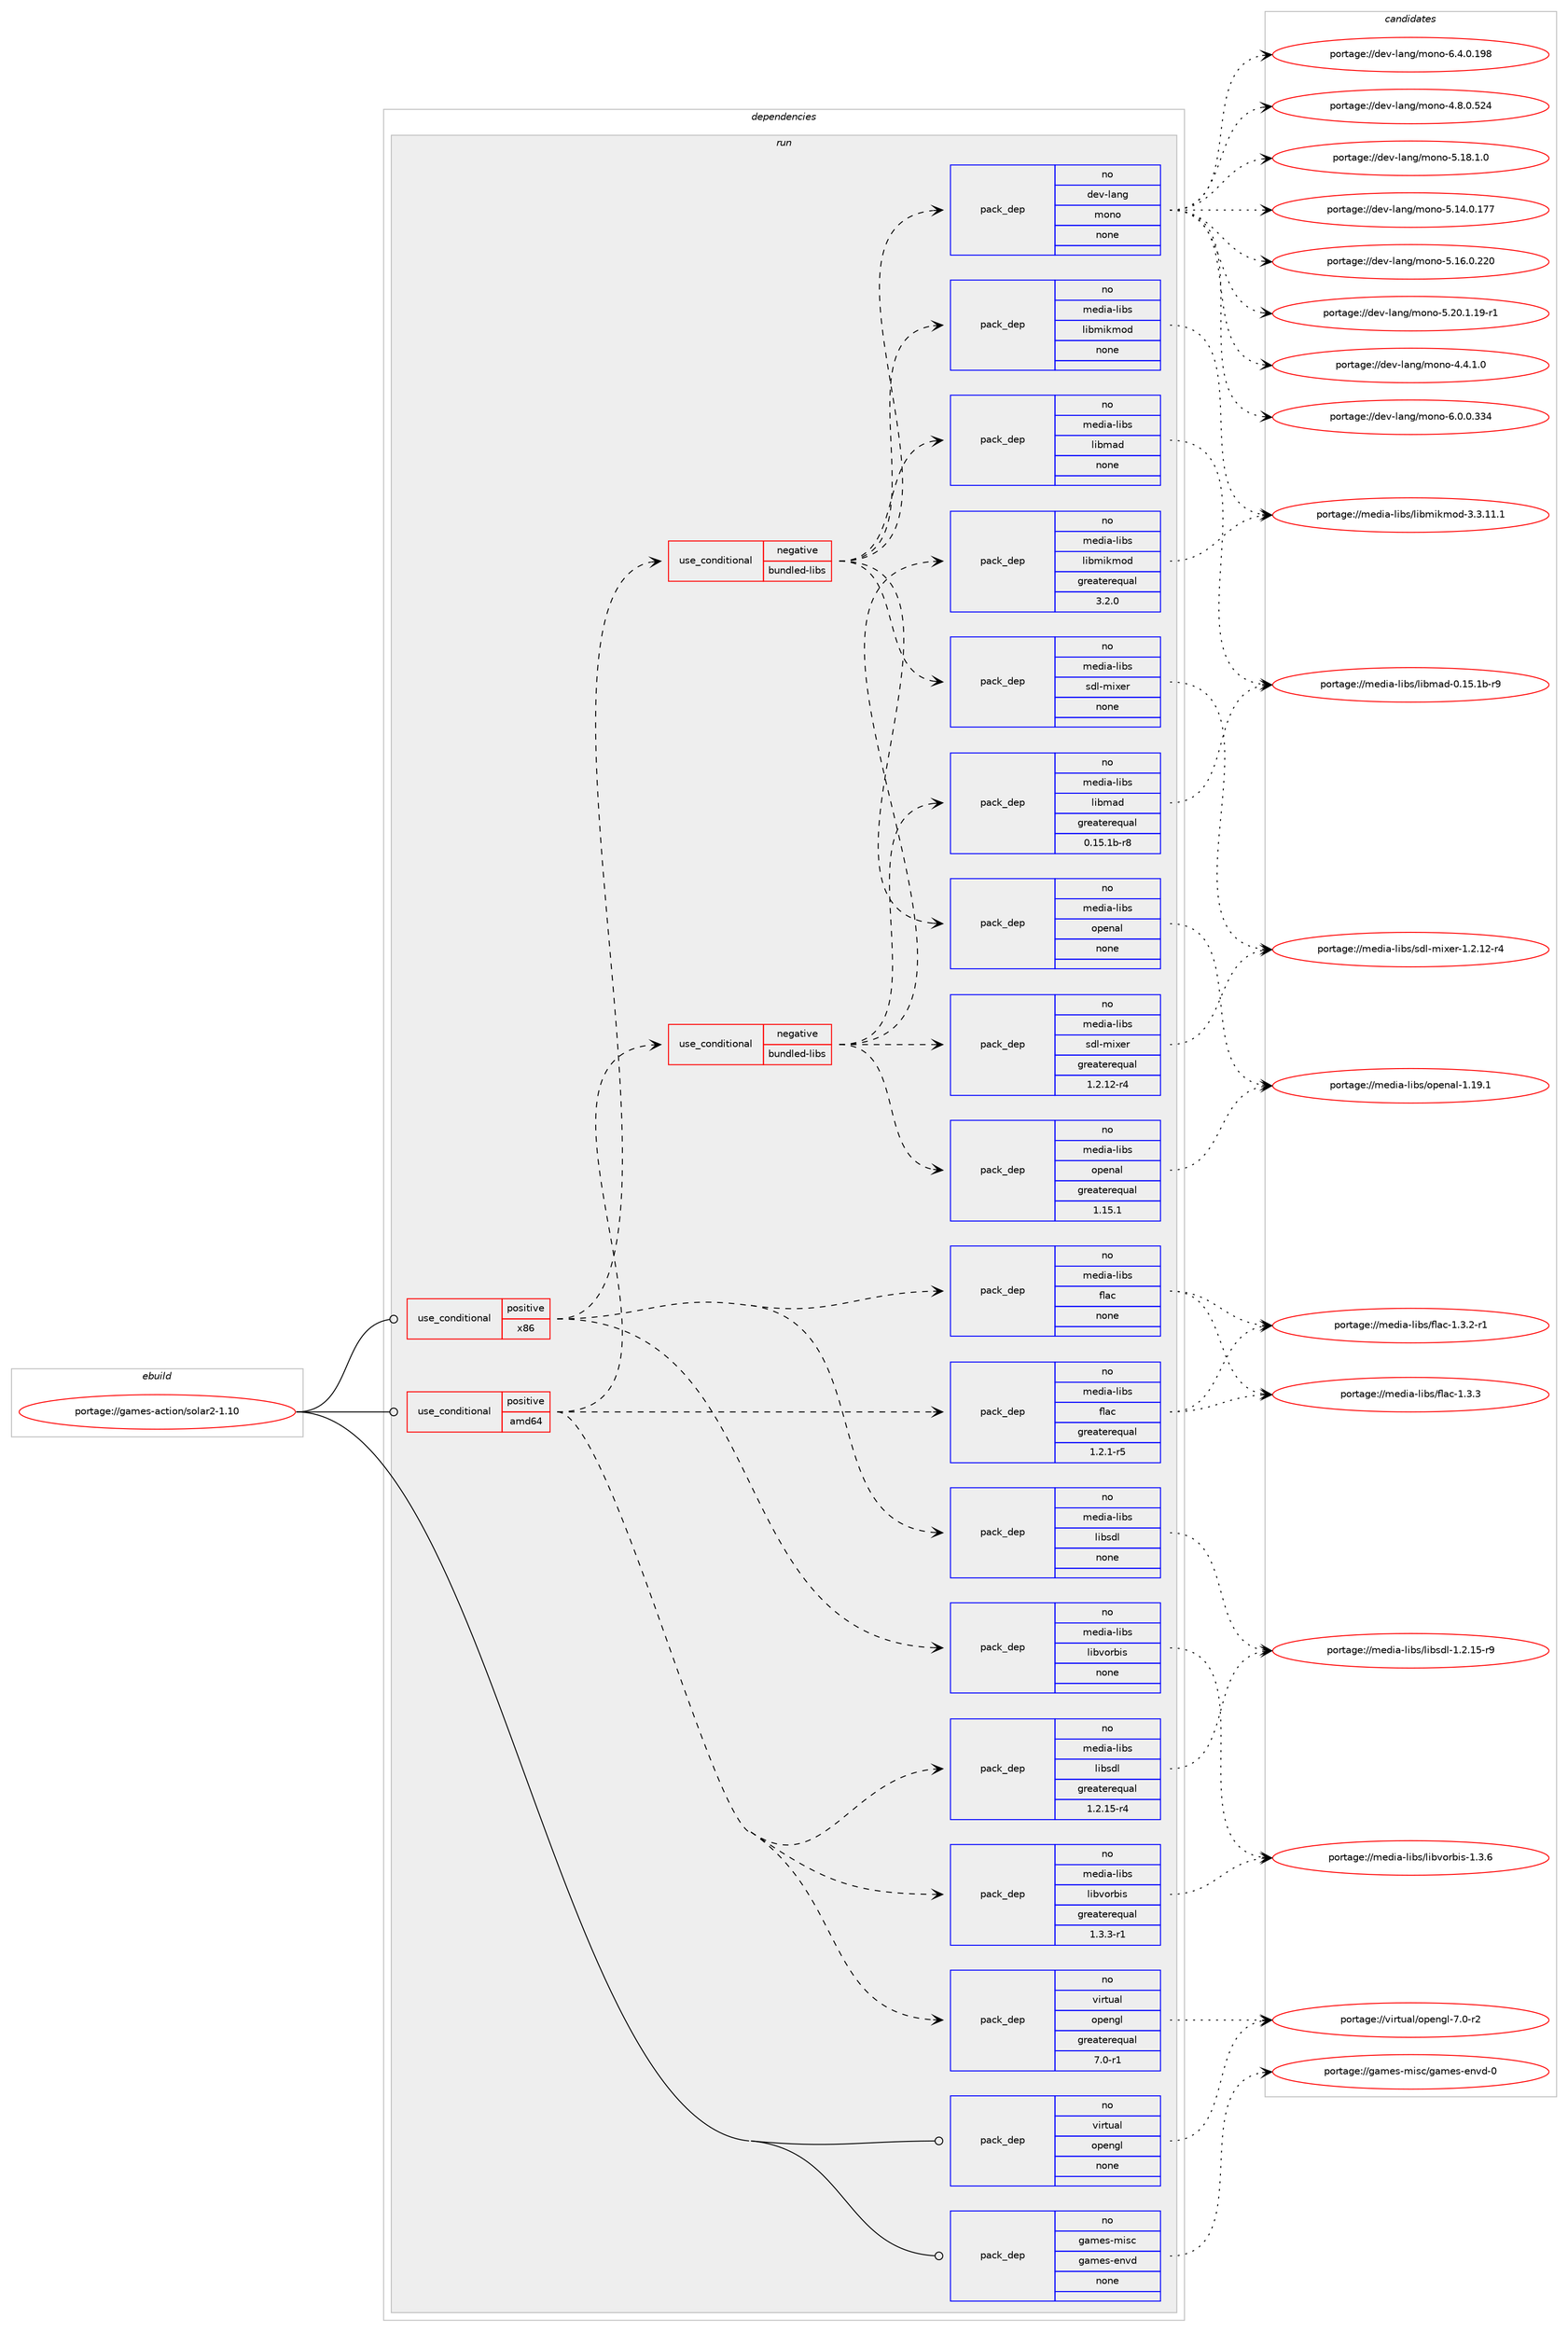 digraph prolog {

# *************
# Graph options
# *************

newrank=true;
concentrate=true;
compound=true;
graph [rankdir=LR,fontname=Helvetica,fontsize=10,ranksep=1.5];#, ranksep=2.5, nodesep=0.2];
edge  [arrowhead=vee];
node  [fontname=Helvetica,fontsize=10];

# **********
# The ebuild
# **********

subgraph cluster_leftcol {
color=gray;
rank=same;
label=<<i>ebuild</i>>;
id [label="portage://games-action/solar2-1.10", color=red, width=4, href="../games-action/solar2-1.10.svg"];
}

# ****************
# The dependencies
# ****************

subgraph cluster_midcol {
color=gray;
label=<<i>dependencies</i>>;
subgraph cluster_compile {
fillcolor="#eeeeee";
style=filled;
label=<<i>compile</i>>;
}
subgraph cluster_compileandrun {
fillcolor="#eeeeee";
style=filled;
label=<<i>compile and run</i>>;
}
subgraph cluster_run {
fillcolor="#eeeeee";
style=filled;
label=<<i>run</i>>;
subgraph cond72649 {
dependency269260 [label=<<TABLE BORDER="0" CELLBORDER="1" CELLSPACING="0" CELLPADDING="4"><TR><TD ROWSPAN="3" CELLPADDING="10">use_conditional</TD></TR><TR><TD>positive</TD></TR><TR><TD>amd64</TD></TR></TABLE>>, shape=none, color=red];
subgraph pack192840 {
dependency269261 [label=<<TABLE BORDER="0" CELLBORDER="1" CELLSPACING="0" CELLPADDING="4" WIDTH="220"><TR><TD ROWSPAN="6" CELLPADDING="30">pack_dep</TD></TR><TR><TD WIDTH="110">no</TD></TR><TR><TD>media-libs</TD></TR><TR><TD>flac</TD></TR><TR><TD>greaterequal</TD></TR><TR><TD>1.2.1-r5</TD></TR></TABLE>>, shape=none, color=blue];
}
dependency269260:e -> dependency269261:w [weight=20,style="dashed",arrowhead="vee"];
subgraph pack192841 {
dependency269262 [label=<<TABLE BORDER="0" CELLBORDER="1" CELLSPACING="0" CELLPADDING="4" WIDTH="220"><TR><TD ROWSPAN="6" CELLPADDING="30">pack_dep</TD></TR><TR><TD WIDTH="110">no</TD></TR><TR><TD>media-libs</TD></TR><TR><TD>libsdl</TD></TR><TR><TD>greaterequal</TD></TR><TR><TD>1.2.15-r4</TD></TR></TABLE>>, shape=none, color=blue];
}
dependency269260:e -> dependency269262:w [weight=20,style="dashed",arrowhead="vee"];
subgraph pack192842 {
dependency269263 [label=<<TABLE BORDER="0" CELLBORDER="1" CELLSPACING="0" CELLPADDING="4" WIDTH="220"><TR><TD ROWSPAN="6" CELLPADDING="30">pack_dep</TD></TR><TR><TD WIDTH="110">no</TD></TR><TR><TD>media-libs</TD></TR><TR><TD>libvorbis</TD></TR><TR><TD>greaterequal</TD></TR><TR><TD>1.3.3-r1</TD></TR></TABLE>>, shape=none, color=blue];
}
dependency269260:e -> dependency269263:w [weight=20,style="dashed",arrowhead="vee"];
subgraph pack192843 {
dependency269264 [label=<<TABLE BORDER="0" CELLBORDER="1" CELLSPACING="0" CELLPADDING="4" WIDTH="220"><TR><TD ROWSPAN="6" CELLPADDING="30">pack_dep</TD></TR><TR><TD WIDTH="110">no</TD></TR><TR><TD>virtual</TD></TR><TR><TD>opengl</TD></TR><TR><TD>greaterequal</TD></TR><TR><TD>7.0-r1</TD></TR></TABLE>>, shape=none, color=blue];
}
dependency269260:e -> dependency269264:w [weight=20,style="dashed",arrowhead="vee"];
subgraph cond72650 {
dependency269265 [label=<<TABLE BORDER="0" CELLBORDER="1" CELLSPACING="0" CELLPADDING="4"><TR><TD ROWSPAN="3" CELLPADDING="10">use_conditional</TD></TR><TR><TD>negative</TD></TR><TR><TD>bundled-libs</TD></TR></TABLE>>, shape=none, color=red];
subgraph pack192844 {
dependency269266 [label=<<TABLE BORDER="0" CELLBORDER="1" CELLSPACING="0" CELLPADDING="4" WIDTH="220"><TR><TD ROWSPAN="6" CELLPADDING="30">pack_dep</TD></TR><TR><TD WIDTH="110">no</TD></TR><TR><TD>media-libs</TD></TR><TR><TD>libmad</TD></TR><TR><TD>greaterequal</TD></TR><TR><TD>0.15.1b-r8</TD></TR></TABLE>>, shape=none, color=blue];
}
dependency269265:e -> dependency269266:w [weight=20,style="dashed",arrowhead="vee"];
subgraph pack192845 {
dependency269267 [label=<<TABLE BORDER="0" CELLBORDER="1" CELLSPACING="0" CELLPADDING="4" WIDTH="220"><TR><TD ROWSPAN="6" CELLPADDING="30">pack_dep</TD></TR><TR><TD WIDTH="110">no</TD></TR><TR><TD>media-libs</TD></TR><TR><TD>openal</TD></TR><TR><TD>greaterequal</TD></TR><TR><TD>1.15.1</TD></TR></TABLE>>, shape=none, color=blue];
}
dependency269265:e -> dependency269267:w [weight=20,style="dashed",arrowhead="vee"];
subgraph pack192846 {
dependency269268 [label=<<TABLE BORDER="0" CELLBORDER="1" CELLSPACING="0" CELLPADDING="4" WIDTH="220"><TR><TD ROWSPAN="6" CELLPADDING="30">pack_dep</TD></TR><TR><TD WIDTH="110">no</TD></TR><TR><TD>media-libs</TD></TR><TR><TD>sdl-mixer</TD></TR><TR><TD>greaterequal</TD></TR><TR><TD>1.2.12-r4</TD></TR></TABLE>>, shape=none, color=blue];
}
dependency269265:e -> dependency269268:w [weight=20,style="dashed",arrowhead="vee"];
subgraph pack192847 {
dependency269269 [label=<<TABLE BORDER="0" CELLBORDER="1" CELLSPACING="0" CELLPADDING="4" WIDTH="220"><TR><TD ROWSPAN="6" CELLPADDING="30">pack_dep</TD></TR><TR><TD WIDTH="110">no</TD></TR><TR><TD>media-libs</TD></TR><TR><TD>libmikmod</TD></TR><TR><TD>greaterequal</TD></TR><TR><TD>3.2.0</TD></TR></TABLE>>, shape=none, color=blue];
}
dependency269265:e -> dependency269269:w [weight=20,style="dashed",arrowhead="vee"];
}
dependency269260:e -> dependency269265:w [weight=20,style="dashed",arrowhead="vee"];
}
id:e -> dependency269260:w [weight=20,style="solid",arrowhead="odot"];
subgraph cond72651 {
dependency269270 [label=<<TABLE BORDER="0" CELLBORDER="1" CELLSPACING="0" CELLPADDING="4"><TR><TD ROWSPAN="3" CELLPADDING="10">use_conditional</TD></TR><TR><TD>positive</TD></TR><TR><TD>x86</TD></TR></TABLE>>, shape=none, color=red];
subgraph pack192848 {
dependency269271 [label=<<TABLE BORDER="0" CELLBORDER="1" CELLSPACING="0" CELLPADDING="4" WIDTH="220"><TR><TD ROWSPAN="6" CELLPADDING="30">pack_dep</TD></TR><TR><TD WIDTH="110">no</TD></TR><TR><TD>media-libs</TD></TR><TR><TD>flac</TD></TR><TR><TD>none</TD></TR><TR><TD></TD></TR></TABLE>>, shape=none, color=blue];
}
dependency269270:e -> dependency269271:w [weight=20,style="dashed",arrowhead="vee"];
subgraph pack192849 {
dependency269272 [label=<<TABLE BORDER="0" CELLBORDER="1" CELLSPACING="0" CELLPADDING="4" WIDTH="220"><TR><TD ROWSPAN="6" CELLPADDING="30">pack_dep</TD></TR><TR><TD WIDTH="110">no</TD></TR><TR><TD>media-libs</TD></TR><TR><TD>libsdl</TD></TR><TR><TD>none</TD></TR><TR><TD></TD></TR></TABLE>>, shape=none, color=blue];
}
dependency269270:e -> dependency269272:w [weight=20,style="dashed",arrowhead="vee"];
subgraph pack192850 {
dependency269273 [label=<<TABLE BORDER="0" CELLBORDER="1" CELLSPACING="0" CELLPADDING="4" WIDTH="220"><TR><TD ROWSPAN="6" CELLPADDING="30">pack_dep</TD></TR><TR><TD WIDTH="110">no</TD></TR><TR><TD>media-libs</TD></TR><TR><TD>libvorbis</TD></TR><TR><TD>none</TD></TR><TR><TD></TD></TR></TABLE>>, shape=none, color=blue];
}
dependency269270:e -> dependency269273:w [weight=20,style="dashed",arrowhead="vee"];
subgraph cond72652 {
dependency269274 [label=<<TABLE BORDER="0" CELLBORDER="1" CELLSPACING="0" CELLPADDING="4"><TR><TD ROWSPAN="3" CELLPADDING="10">use_conditional</TD></TR><TR><TD>negative</TD></TR><TR><TD>bundled-libs</TD></TR></TABLE>>, shape=none, color=red];
subgraph pack192851 {
dependency269275 [label=<<TABLE BORDER="0" CELLBORDER="1" CELLSPACING="0" CELLPADDING="4" WIDTH="220"><TR><TD ROWSPAN="6" CELLPADDING="30">pack_dep</TD></TR><TR><TD WIDTH="110">no</TD></TR><TR><TD>dev-lang</TD></TR><TR><TD>mono</TD></TR><TR><TD>none</TD></TR><TR><TD></TD></TR></TABLE>>, shape=none, color=blue];
}
dependency269274:e -> dependency269275:w [weight=20,style="dashed",arrowhead="vee"];
subgraph pack192852 {
dependency269276 [label=<<TABLE BORDER="0" CELLBORDER="1" CELLSPACING="0" CELLPADDING="4" WIDTH="220"><TR><TD ROWSPAN="6" CELLPADDING="30">pack_dep</TD></TR><TR><TD WIDTH="110">no</TD></TR><TR><TD>media-libs</TD></TR><TR><TD>libmad</TD></TR><TR><TD>none</TD></TR><TR><TD></TD></TR></TABLE>>, shape=none, color=blue];
}
dependency269274:e -> dependency269276:w [weight=20,style="dashed",arrowhead="vee"];
subgraph pack192853 {
dependency269277 [label=<<TABLE BORDER="0" CELLBORDER="1" CELLSPACING="0" CELLPADDING="4" WIDTH="220"><TR><TD ROWSPAN="6" CELLPADDING="30">pack_dep</TD></TR><TR><TD WIDTH="110">no</TD></TR><TR><TD>media-libs</TD></TR><TR><TD>libmikmod</TD></TR><TR><TD>none</TD></TR><TR><TD></TD></TR></TABLE>>, shape=none, color=blue];
}
dependency269274:e -> dependency269277:w [weight=20,style="dashed",arrowhead="vee"];
subgraph pack192854 {
dependency269278 [label=<<TABLE BORDER="0" CELLBORDER="1" CELLSPACING="0" CELLPADDING="4" WIDTH="220"><TR><TD ROWSPAN="6" CELLPADDING="30">pack_dep</TD></TR><TR><TD WIDTH="110">no</TD></TR><TR><TD>media-libs</TD></TR><TR><TD>openal</TD></TR><TR><TD>none</TD></TR><TR><TD></TD></TR></TABLE>>, shape=none, color=blue];
}
dependency269274:e -> dependency269278:w [weight=20,style="dashed",arrowhead="vee"];
subgraph pack192855 {
dependency269279 [label=<<TABLE BORDER="0" CELLBORDER="1" CELLSPACING="0" CELLPADDING="4" WIDTH="220"><TR><TD ROWSPAN="6" CELLPADDING="30">pack_dep</TD></TR><TR><TD WIDTH="110">no</TD></TR><TR><TD>media-libs</TD></TR><TR><TD>sdl-mixer</TD></TR><TR><TD>none</TD></TR><TR><TD></TD></TR></TABLE>>, shape=none, color=blue];
}
dependency269274:e -> dependency269279:w [weight=20,style="dashed",arrowhead="vee"];
}
dependency269270:e -> dependency269274:w [weight=20,style="dashed",arrowhead="vee"];
}
id:e -> dependency269270:w [weight=20,style="solid",arrowhead="odot"];
subgraph pack192856 {
dependency269280 [label=<<TABLE BORDER="0" CELLBORDER="1" CELLSPACING="0" CELLPADDING="4" WIDTH="220"><TR><TD ROWSPAN="6" CELLPADDING="30">pack_dep</TD></TR><TR><TD WIDTH="110">no</TD></TR><TR><TD>games-misc</TD></TR><TR><TD>games-envd</TD></TR><TR><TD>none</TD></TR><TR><TD></TD></TR></TABLE>>, shape=none, color=blue];
}
id:e -> dependency269280:w [weight=20,style="solid",arrowhead="odot"];
subgraph pack192857 {
dependency269281 [label=<<TABLE BORDER="0" CELLBORDER="1" CELLSPACING="0" CELLPADDING="4" WIDTH="220"><TR><TD ROWSPAN="6" CELLPADDING="30">pack_dep</TD></TR><TR><TD WIDTH="110">no</TD></TR><TR><TD>virtual</TD></TR><TR><TD>opengl</TD></TR><TR><TD>none</TD></TR><TR><TD></TD></TR></TABLE>>, shape=none, color=blue];
}
id:e -> dependency269281:w [weight=20,style="solid",arrowhead="odot"];
}
}

# **************
# The candidates
# **************

subgraph cluster_choices {
rank=same;
color=gray;
label=<<i>candidates</i>>;

subgraph choice192840 {
color=black;
nodesep=1;
choiceportage1091011001059745108105981154710210897994549465146504511449 [label="portage://media-libs/flac-1.3.2-r1", color=red, width=4,href="../media-libs/flac-1.3.2-r1.svg"];
choiceportage109101100105974510810598115471021089799454946514651 [label="portage://media-libs/flac-1.3.3", color=red, width=4,href="../media-libs/flac-1.3.3.svg"];
dependency269261:e -> choiceportage1091011001059745108105981154710210897994549465146504511449:w [style=dotted,weight="100"];
dependency269261:e -> choiceportage109101100105974510810598115471021089799454946514651:w [style=dotted,weight="100"];
}
subgraph choice192841 {
color=black;
nodesep=1;
choiceportage1091011001059745108105981154710810598115100108454946504649534511457 [label="portage://media-libs/libsdl-1.2.15-r9", color=red, width=4,href="../media-libs/libsdl-1.2.15-r9.svg"];
dependency269262:e -> choiceportage1091011001059745108105981154710810598115100108454946504649534511457:w [style=dotted,weight="100"];
}
subgraph choice192842 {
color=black;
nodesep=1;
choiceportage109101100105974510810598115471081059811811111498105115454946514654 [label="portage://media-libs/libvorbis-1.3.6", color=red, width=4,href="../media-libs/libvorbis-1.3.6.svg"];
dependency269263:e -> choiceportage109101100105974510810598115471081059811811111498105115454946514654:w [style=dotted,weight="100"];
}
subgraph choice192843 {
color=black;
nodesep=1;
choiceportage1181051141161179710847111112101110103108455546484511450 [label="portage://virtual/opengl-7.0-r2", color=red, width=4,href="../virtual/opengl-7.0-r2.svg"];
dependency269264:e -> choiceportage1181051141161179710847111112101110103108455546484511450:w [style=dotted,weight="100"];
}
subgraph choice192844 {
color=black;
nodesep=1;
choiceportage10910110010597451081059811547108105981099710045484649534649984511457 [label="portage://media-libs/libmad-0.15.1b-r9", color=red, width=4,href="../media-libs/libmad-0.15.1b-r9.svg"];
dependency269266:e -> choiceportage10910110010597451081059811547108105981099710045484649534649984511457:w [style=dotted,weight="100"];
}
subgraph choice192845 {
color=black;
nodesep=1;
choiceportage109101100105974510810598115471111121011109710845494649574649 [label="portage://media-libs/openal-1.19.1", color=red, width=4,href="../media-libs/openal-1.19.1.svg"];
dependency269267:e -> choiceportage109101100105974510810598115471111121011109710845494649574649:w [style=dotted,weight="100"];
}
subgraph choice192846 {
color=black;
nodesep=1;
choiceportage1091011001059745108105981154711510010845109105120101114454946504649504511452 [label="portage://media-libs/sdl-mixer-1.2.12-r4", color=red, width=4,href="../media-libs/sdl-mixer-1.2.12-r4.svg"];
dependency269268:e -> choiceportage1091011001059745108105981154711510010845109105120101114454946504649504511452:w [style=dotted,weight="100"];
}
subgraph choice192847 {
color=black;
nodesep=1;
choiceportage1091011001059745108105981154710810598109105107109111100455146514649494649 [label="portage://media-libs/libmikmod-3.3.11.1", color=red, width=4,href="../media-libs/libmikmod-3.3.11.1.svg"];
dependency269269:e -> choiceportage1091011001059745108105981154710810598109105107109111100455146514649494649:w [style=dotted,weight="100"];
}
subgraph choice192848 {
color=black;
nodesep=1;
choiceportage1091011001059745108105981154710210897994549465146504511449 [label="portage://media-libs/flac-1.3.2-r1", color=red, width=4,href="../media-libs/flac-1.3.2-r1.svg"];
choiceportage109101100105974510810598115471021089799454946514651 [label="portage://media-libs/flac-1.3.3", color=red, width=4,href="../media-libs/flac-1.3.3.svg"];
dependency269271:e -> choiceportage1091011001059745108105981154710210897994549465146504511449:w [style=dotted,weight="100"];
dependency269271:e -> choiceportage109101100105974510810598115471021089799454946514651:w [style=dotted,weight="100"];
}
subgraph choice192849 {
color=black;
nodesep=1;
choiceportage1091011001059745108105981154710810598115100108454946504649534511457 [label="portage://media-libs/libsdl-1.2.15-r9", color=red, width=4,href="../media-libs/libsdl-1.2.15-r9.svg"];
dependency269272:e -> choiceportage1091011001059745108105981154710810598115100108454946504649534511457:w [style=dotted,weight="100"];
}
subgraph choice192850 {
color=black;
nodesep=1;
choiceportage109101100105974510810598115471081059811811111498105115454946514654 [label="portage://media-libs/libvorbis-1.3.6", color=red, width=4,href="../media-libs/libvorbis-1.3.6.svg"];
dependency269273:e -> choiceportage109101100105974510810598115471081059811811111498105115454946514654:w [style=dotted,weight="100"];
}
subgraph choice192851 {
color=black;
nodesep=1;
choiceportage1001011184510897110103471091111101114552465246494648 [label="portage://dev-lang/mono-4.4.1.0", color=red, width=4,href="../dev-lang/mono-4.4.1.0.svg"];
choiceportage10010111845108971101034710911111011145524656464846535052 [label="portage://dev-lang/mono-4.8.0.524", color=red, width=4,href="../dev-lang/mono-4.8.0.524.svg"];
choiceportage1001011184510897110103471091111101114553464952464846495555 [label="portage://dev-lang/mono-5.14.0.177", color=red, width=4,href="../dev-lang/mono-5.14.0.177.svg"];
choiceportage1001011184510897110103471091111101114553464954464846505048 [label="portage://dev-lang/mono-5.16.0.220", color=red, width=4,href="../dev-lang/mono-5.16.0.220.svg"];
choiceportage100101118451089711010347109111110111455346495646494648 [label="portage://dev-lang/mono-5.18.1.0", color=red, width=4,href="../dev-lang/mono-5.18.1.0.svg"];
choiceportage100101118451089711010347109111110111455346504846494649574511449 [label="portage://dev-lang/mono-5.20.1.19-r1", color=red, width=4,href="../dev-lang/mono-5.20.1.19-r1.svg"];
choiceportage10010111845108971101034710911111011145544648464846515152 [label="portage://dev-lang/mono-6.0.0.334", color=red, width=4,href="../dev-lang/mono-6.0.0.334.svg"];
choiceportage10010111845108971101034710911111011145544652464846495756 [label="portage://dev-lang/mono-6.4.0.198", color=red, width=4,href="../dev-lang/mono-6.4.0.198.svg"];
dependency269275:e -> choiceportage1001011184510897110103471091111101114552465246494648:w [style=dotted,weight="100"];
dependency269275:e -> choiceportage10010111845108971101034710911111011145524656464846535052:w [style=dotted,weight="100"];
dependency269275:e -> choiceportage1001011184510897110103471091111101114553464952464846495555:w [style=dotted,weight="100"];
dependency269275:e -> choiceportage1001011184510897110103471091111101114553464954464846505048:w [style=dotted,weight="100"];
dependency269275:e -> choiceportage100101118451089711010347109111110111455346495646494648:w [style=dotted,weight="100"];
dependency269275:e -> choiceportage100101118451089711010347109111110111455346504846494649574511449:w [style=dotted,weight="100"];
dependency269275:e -> choiceportage10010111845108971101034710911111011145544648464846515152:w [style=dotted,weight="100"];
dependency269275:e -> choiceportage10010111845108971101034710911111011145544652464846495756:w [style=dotted,weight="100"];
}
subgraph choice192852 {
color=black;
nodesep=1;
choiceportage10910110010597451081059811547108105981099710045484649534649984511457 [label="portage://media-libs/libmad-0.15.1b-r9", color=red, width=4,href="../media-libs/libmad-0.15.1b-r9.svg"];
dependency269276:e -> choiceportage10910110010597451081059811547108105981099710045484649534649984511457:w [style=dotted,weight="100"];
}
subgraph choice192853 {
color=black;
nodesep=1;
choiceportage1091011001059745108105981154710810598109105107109111100455146514649494649 [label="portage://media-libs/libmikmod-3.3.11.1", color=red, width=4,href="../media-libs/libmikmod-3.3.11.1.svg"];
dependency269277:e -> choiceportage1091011001059745108105981154710810598109105107109111100455146514649494649:w [style=dotted,weight="100"];
}
subgraph choice192854 {
color=black;
nodesep=1;
choiceportage109101100105974510810598115471111121011109710845494649574649 [label="portage://media-libs/openal-1.19.1", color=red, width=4,href="../media-libs/openal-1.19.1.svg"];
dependency269278:e -> choiceportage109101100105974510810598115471111121011109710845494649574649:w [style=dotted,weight="100"];
}
subgraph choice192855 {
color=black;
nodesep=1;
choiceportage1091011001059745108105981154711510010845109105120101114454946504649504511452 [label="portage://media-libs/sdl-mixer-1.2.12-r4", color=red, width=4,href="../media-libs/sdl-mixer-1.2.12-r4.svg"];
dependency269279:e -> choiceportage1091011001059745108105981154711510010845109105120101114454946504649504511452:w [style=dotted,weight="100"];
}
subgraph choice192856 {
color=black;
nodesep=1;
choiceportage1039710910111545109105115994710397109101115451011101181004548 [label="portage://games-misc/games-envd-0", color=red, width=4,href="../games-misc/games-envd-0.svg"];
dependency269280:e -> choiceportage1039710910111545109105115994710397109101115451011101181004548:w [style=dotted,weight="100"];
}
subgraph choice192857 {
color=black;
nodesep=1;
choiceportage1181051141161179710847111112101110103108455546484511450 [label="portage://virtual/opengl-7.0-r2", color=red, width=4,href="../virtual/opengl-7.0-r2.svg"];
dependency269281:e -> choiceportage1181051141161179710847111112101110103108455546484511450:w [style=dotted,weight="100"];
}
}

}
